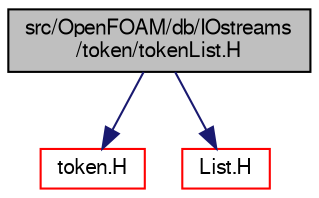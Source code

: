 digraph "src/OpenFOAM/db/IOstreams/token/tokenList.H"
{
  bgcolor="transparent";
  edge [fontname="FreeSans",fontsize="10",labelfontname="FreeSans",labelfontsize="10"];
  node [fontname="FreeSans",fontsize="10",shape=record];
  Node0 [label="src/OpenFOAM/db/IOstreams\l/token/tokenList.H",height=0.2,width=0.4,color="black", fillcolor="grey75", style="filled", fontcolor="black"];
  Node0 -> Node1 [color="midnightblue",fontsize="10",style="solid",fontname="FreeSans"];
  Node1 [label="token.H",height=0.2,width=0.4,color="red",URL="$a09221.html"];
  Node0 -> Node55 [color="midnightblue",fontsize="10",style="solid",fontname="FreeSans"];
  Node55 [label="List.H",height=0.2,width=0.4,color="red",URL="$a08666.html"];
}
